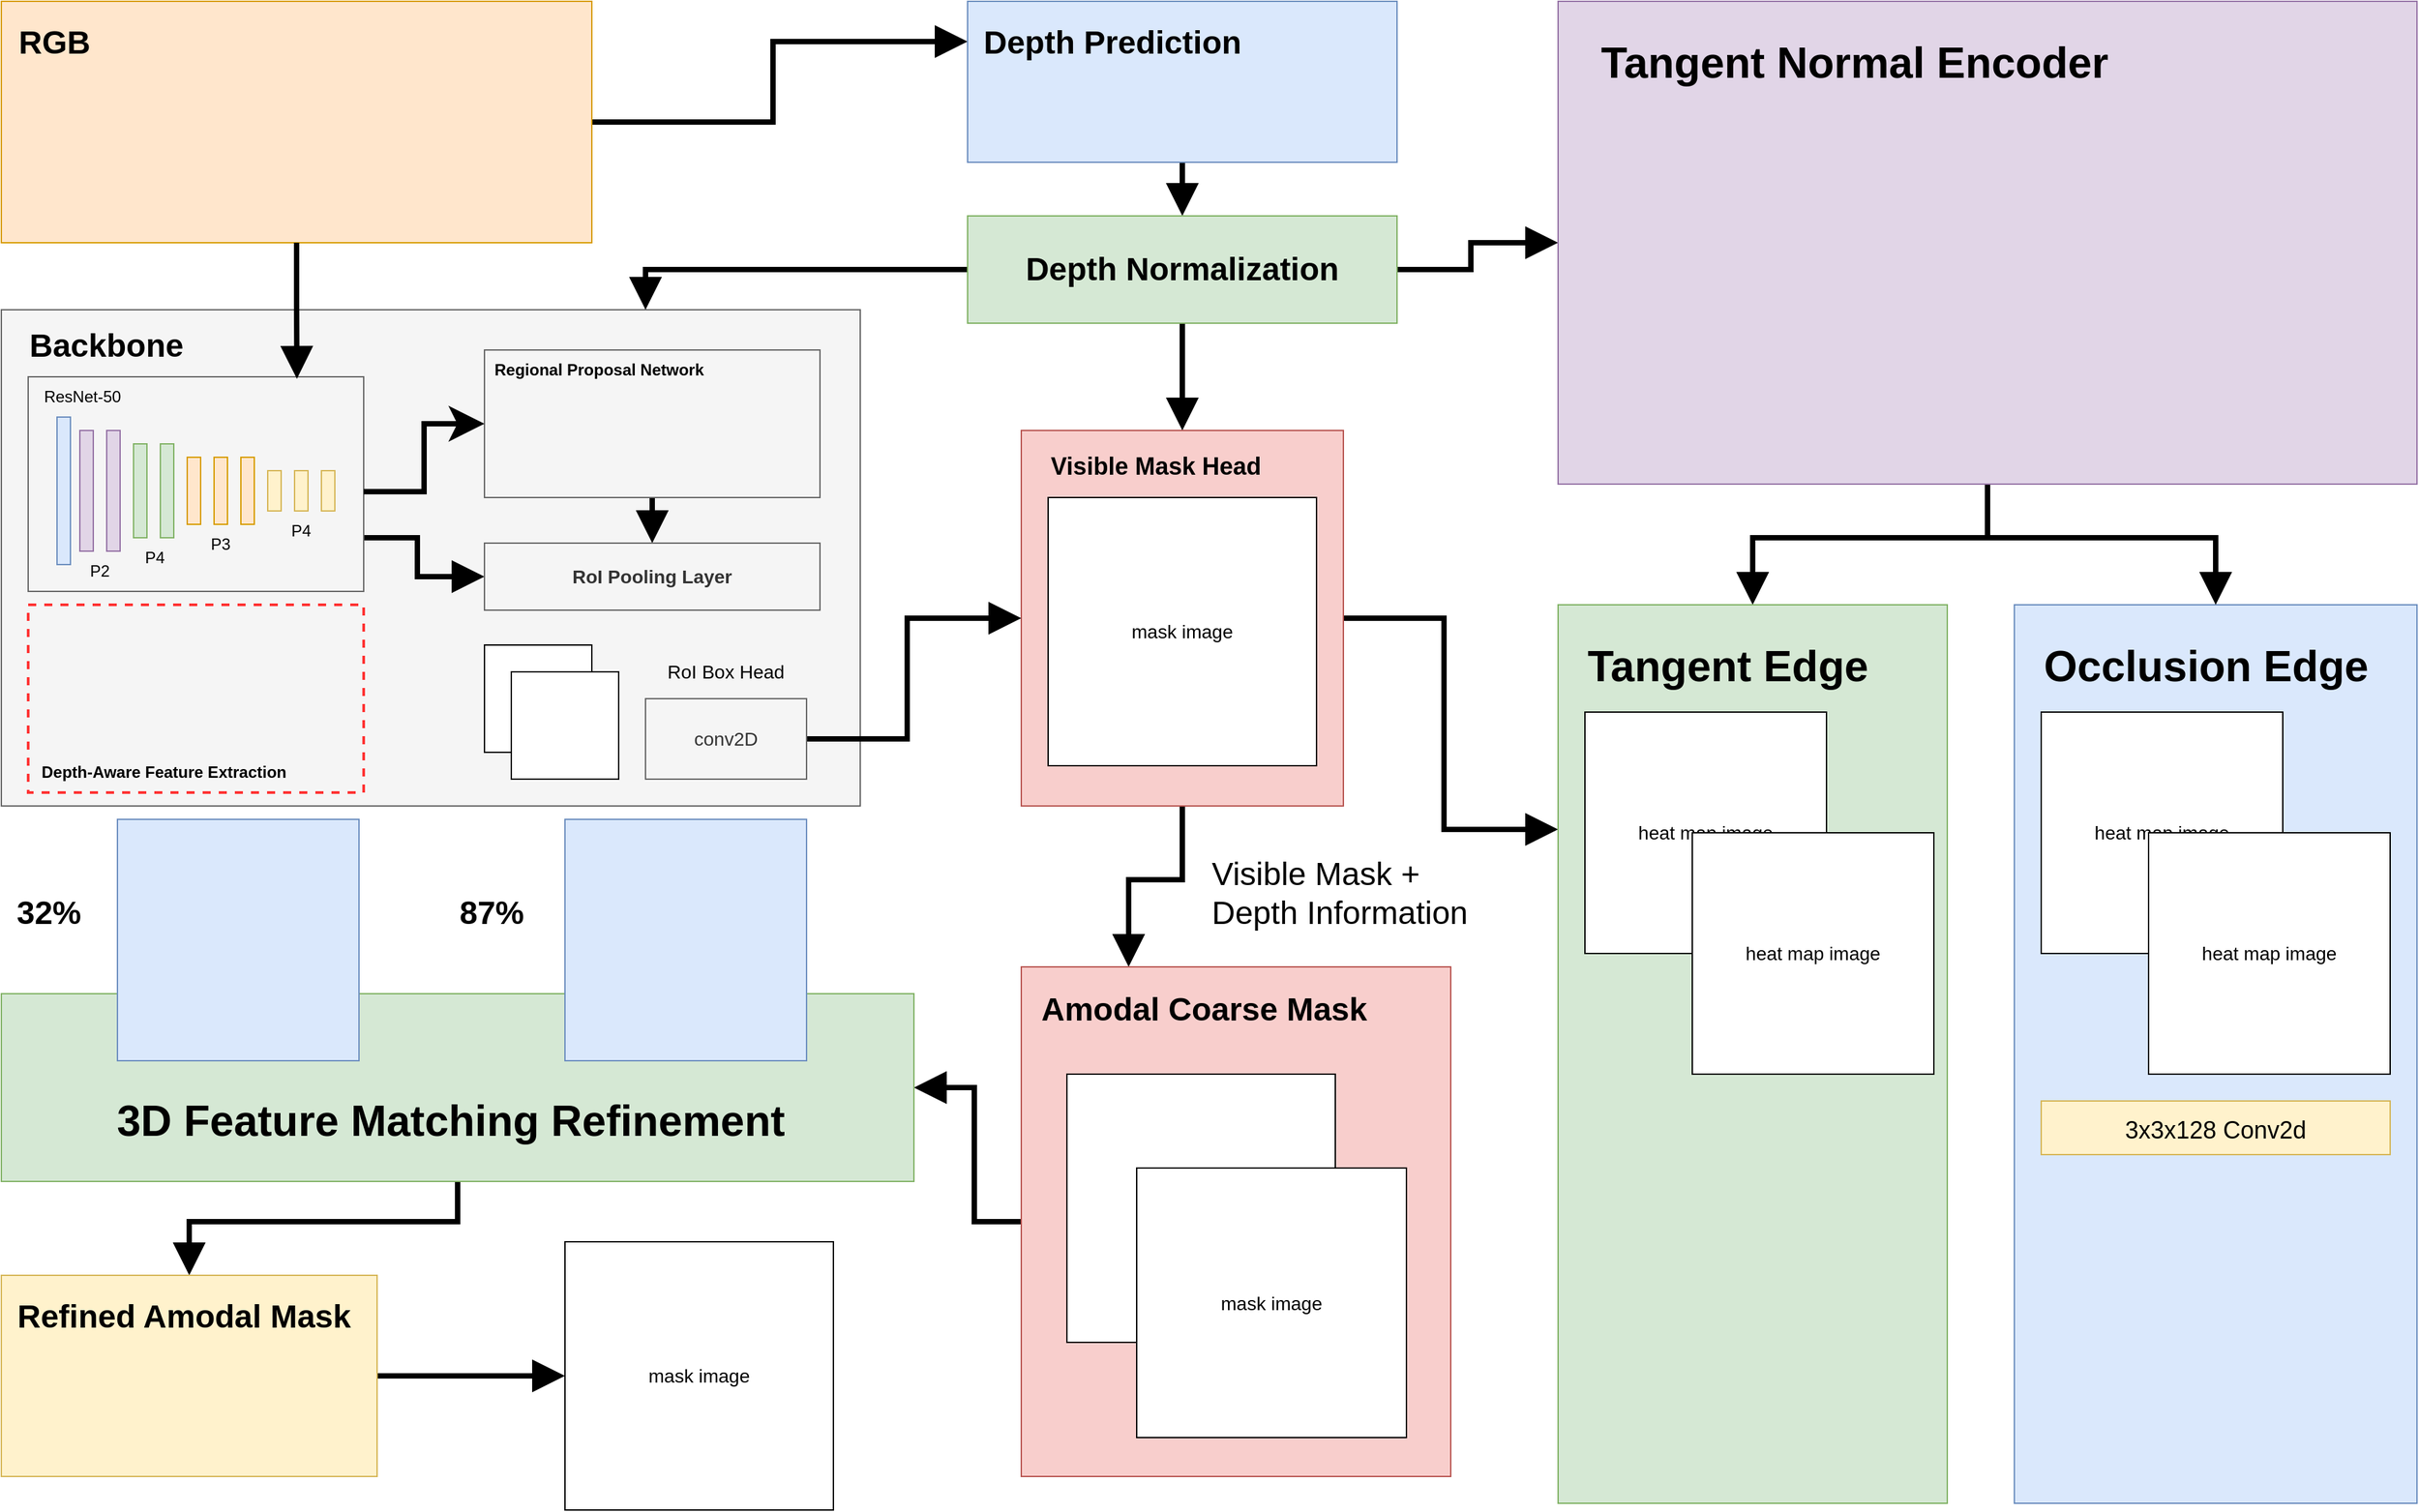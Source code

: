 <mxfile version="20.3.0" type="github">
  <diagram id="AN-StCZbgenjLK352rBk" name="第 1 页">
    <mxGraphModel dx="914" dy="533" grid="1" gridSize="10" guides="1" tooltips="1" connect="1" arrows="1" fold="1" page="1" pageScale="1" pageWidth="1920" pageHeight="1200" math="0" shadow="0">
      <root>
        <mxCell id="0" />
        <mxCell id="1" parent="0" />
        <mxCell id="WeSRy52PTeBeFJiV08kK-59" style="edgeStyle=orthogonalEdgeStyle;rounded=0;jumpSize=6;orthogonalLoop=1;jettySize=auto;html=1;entryX=0;entryY=0.25;entryDx=0;entryDy=0;strokeColor=default;strokeWidth=4;fontSize=24;endArrow=block;endFill=1;startSize=4;endSize=14;targetPerimeterSpacing=4;elbow=vertical;" parent="1" source="WeSRy52PTeBeFJiV08kK-1" target="WeSRy52PTeBeFJiV08kK-2" edge="1">
          <mxGeometry relative="1" as="geometry" />
        </mxCell>
        <mxCell id="WeSRy52PTeBeFJiV08kK-1" value="" style="rounded=0;whiteSpace=wrap;html=1;fillColor=#ffe6cc;strokeColor=#d79b00;" parent="1" vertex="1">
          <mxGeometry x="80" y="40" width="440" height="180" as="geometry" />
        </mxCell>
        <mxCell id="WeSRy52PTeBeFJiV08kK-13" style="edgeStyle=orthogonalEdgeStyle;rounded=0;jumpSize=6;orthogonalLoop=1;jettySize=auto;html=1;exitX=0.5;exitY=1;exitDx=0;exitDy=0;entryX=0.5;entryY=0;entryDx=0;entryDy=0;strokeColor=default;strokeWidth=4;fontSize=24;endArrow=block;endFill=1;startSize=4;endSize=14;targetPerimeterSpacing=4;elbow=vertical;" parent="1" source="WeSRy52PTeBeFJiV08kK-2" target="WeSRy52PTeBeFJiV08kK-12" edge="1">
          <mxGeometry relative="1" as="geometry" />
        </mxCell>
        <mxCell id="WeSRy52PTeBeFJiV08kK-2" value="" style="rounded=0;whiteSpace=wrap;html=1;fillColor=#dae8fc;strokeColor=#6c8ebf;" parent="1" vertex="1">
          <mxGeometry x="800" y="40" width="320" height="120" as="geometry" />
        </mxCell>
        <mxCell id="WeSRy52PTeBeFJiV08kK-4" value="" style="rounded=0;whiteSpace=wrap;html=1;fillColor=#f5f5f5;strokeColor=#666666;fontColor=#333333;" parent="1" vertex="1">
          <mxGeometry x="80" y="270" width="640" height="370" as="geometry" />
        </mxCell>
        <mxCell id="WeSRy52PTeBeFJiV08kK-5" value="&lt;b&gt;&lt;font style=&quot;font-size: 24px;&quot;&gt;Backbone&lt;/font&gt;&lt;/b&gt;" style="text;html=1;align=left;verticalAlign=top;resizable=0;points=[];autosize=1;strokeColor=none;fillColor=none;fontSize=24;" parent="1" vertex="1">
          <mxGeometry x="98.5" y="276" width="140" height="40" as="geometry" />
        </mxCell>
        <mxCell id="WeSRy52PTeBeFJiV08kK-18" style="edgeStyle=orthogonalEdgeStyle;rounded=0;jumpSize=6;orthogonalLoop=1;jettySize=auto;html=1;exitX=0;exitY=0.5;exitDx=0;exitDy=0;entryX=0.75;entryY=0;entryDx=0;entryDy=0;strokeColor=default;strokeWidth=4;fontSize=24;endArrow=block;endFill=1;startSize=4;endSize=14;targetPerimeterSpacing=4;elbow=vertical;" parent="1" source="WeSRy52PTeBeFJiV08kK-12" target="WeSRy52PTeBeFJiV08kK-4" edge="1">
          <mxGeometry relative="1" as="geometry" />
        </mxCell>
        <mxCell id="WeSRy52PTeBeFJiV08kK-20" style="edgeStyle=orthogonalEdgeStyle;rounded=0;jumpSize=6;orthogonalLoop=1;jettySize=auto;html=1;exitX=0.5;exitY=1;exitDx=0;exitDy=0;entryX=0.5;entryY=0;entryDx=0;entryDy=0;strokeColor=default;strokeWidth=4;fontSize=24;endArrow=block;endFill=1;startSize=4;endSize=14;targetPerimeterSpacing=4;elbow=vertical;" parent="1" source="WeSRy52PTeBeFJiV08kK-12" target="WeSRy52PTeBeFJiV08kK-16" edge="1">
          <mxGeometry relative="1" as="geometry" />
        </mxCell>
        <mxCell id="yvVb37gAlsjyuAPtufXv-5" style="edgeStyle=orthogonalEdgeStyle;rounded=0;orthogonalLoop=1;jettySize=auto;html=1;entryX=0;entryY=0.5;entryDx=0;entryDy=0;strokeWidth=4;endArrow=block;endFill=1;endSize=14;startSize=4;targetPerimeterSpacing=4;" edge="1" parent="1" source="WeSRy52PTeBeFJiV08kK-12" target="yvVb37gAlsjyuAPtufXv-3">
          <mxGeometry relative="1" as="geometry" />
        </mxCell>
        <mxCell id="WeSRy52PTeBeFJiV08kK-12" value="&lt;font size=&quot;5&quot;&gt;&lt;b&gt;Depth Normalization&lt;/b&gt;&lt;/font&gt;" style="rounded=0;whiteSpace=wrap;html=1;fillColor=#d5e8d4;strokeColor=#82b366;" parent="1" vertex="1">
          <mxGeometry x="800" y="200" width="320" height="80" as="geometry" />
        </mxCell>
        <mxCell id="WeSRy52PTeBeFJiV08kK-15" value="" style="rounded=0;whiteSpace=wrap;html=1;fontSize=24;fillColor=#dae8fc;strokeColor=#6c8ebf;" parent="1" vertex="1">
          <mxGeometry x="1580" y="490" width="300" height="670" as="geometry" />
        </mxCell>
        <mxCell id="WeSRy52PTeBeFJiV08kK-44" style="edgeStyle=orthogonalEdgeStyle;rounded=0;jumpSize=6;orthogonalLoop=1;jettySize=auto;html=1;entryX=0.25;entryY=0;entryDx=0;entryDy=0;strokeColor=default;strokeWidth=4;fontSize=24;endArrow=block;endFill=1;startSize=4;endSize=14;targetPerimeterSpacing=4;elbow=vertical;" parent="1" source="WeSRy52PTeBeFJiV08kK-16" target="WeSRy52PTeBeFJiV08kK-33" edge="1">
          <mxGeometry relative="1" as="geometry" />
        </mxCell>
        <mxCell id="yvVb37gAlsjyuAPtufXv-16" style="edgeStyle=orthogonalEdgeStyle;rounded=0;orthogonalLoop=1;jettySize=auto;html=1;entryX=0;entryY=0.25;entryDx=0;entryDy=0;strokeWidth=4;endArrow=block;endFill=1;startSize=4;endSize=14;targetPerimeterSpacing=4;" edge="1" parent="1" source="WeSRy52PTeBeFJiV08kK-16" target="yvVb37gAlsjyuAPtufXv-9">
          <mxGeometry relative="1" as="geometry" />
        </mxCell>
        <mxCell id="WeSRy52PTeBeFJiV08kK-16" value="" style="rounded=0;whiteSpace=wrap;html=1;fontSize=24;fillColor=#f8cecc;strokeColor=#b85450;" parent="1" vertex="1">
          <mxGeometry x="840" y="360" width="240" height="280" as="geometry" />
        </mxCell>
        <mxCell id="WeSRy52PTeBeFJiV08kK-30" value="&lt;b&gt;&lt;font style=&quot;font-size: 32px;&quot;&gt;Occlusion Edge&lt;/font&gt;&lt;/b&gt;" style="text;html=1;align=left;verticalAlign=top;resizable=0;points=[];autosize=1;strokeColor=none;fillColor=none;fontSize=24;" parent="1" vertex="1">
          <mxGeometry x="1600" y="510" width="270" height="50" as="geometry" />
        </mxCell>
        <mxCell id="WeSRy52PTeBeFJiV08kK-32" value="&lt;b style=&quot;font-size: 18px;&quot;&gt;&lt;font style=&quot;font-size: 18px;&quot;&gt;Visible Mask Head&lt;/font&gt;&lt;/b&gt;" style="text;html=1;align=left;verticalAlign=top;resizable=0;points=[];autosize=1;strokeColor=none;fillColor=none;fontSize=18;" parent="1" vertex="1">
          <mxGeometry x="860" y="370" width="180" height="30" as="geometry" />
        </mxCell>
        <mxCell id="WeSRy52PTeBeFJiV08kK-50" style="edgeStyle=orthogonalEdgeStyle;rounded=0;jumpSize=6;orthogonalLoop=1;jettySize=auto;html=1;entryX=1;entryY=0.5;entryDx=0;entryDy=0;strokeColor=default;strokeWidth=4;fontSize=24;endArrow=block;endFill=1;startSize=4;endSize=14;targetPerimeterSpacing=4;elbow=vertical;" parent="1" source="WeSRy52PTeBeFJiV08kK-33" target="WeSRy52PTeBeFJiV08kK-45" edge="1">
          <mxGeometry relative="1" as="geometry" />
        </mxCell>
        <mxCell id="WeSRy52PTeBeFJiV08kK-33" value="" style="rounded=0;whiteSpace=wrap;html=1;fontSize=18;fillColor=#f8cecc;strokeColor=#b85450;" parent="1" vertex="1">
          <mxGeometry x="840" y="760" width="320" height="380" as="geometry" />
        </mxCell>
        <mxCell id="WeSRy52PTeBeFJiV08kK-34" value="&lt;b style=&quot;font-size: 24px;&quot;&gt;&lt;font style=&quot;font-size: 24px;&quot;&gt;Amodal Coarse Mask&lt;/font&gt;&lt;/b&gt;" style="text;html=1;align=left;verticalAlign=top;resizable=0;points=[];autosize=1;strokeColor=none;fillColor=none;fontSize=24;" parent="1" vertex="1">
          <mxGeometry x="853" y="771" width="270" height="40" as="geometry" />
        </mxCell>
        <mxCell id="WeSRy52PTeBeFJiV08kK-42" value="Visible Mask +&lt;br&gt;Depth Information" style="text;html=1;align=left;verticalAlign=middle;resizable=0;points=[];autosize=1;strokeColor=none;fillColor=none;fontSize=24;" parent="1" vertex="1">
          <mxGeometry x="980" y="670" width="210" height="70" as="geometry" />
        </mxCell>
        <mxCell id="WeSRy52PTeBeFJiV08kK-56" style="edgeStyle=orthogonalEdgeStyle;rounded=0;jumpSize=6;orthogonalLoop=1;jettySize=auto;html=1;entryX=0.5;entryY=0;entryDx=0;entryDy=0;strokeColor=default;strokeWidth=4;fontSize=32;endArrow=block;endFill=1;startSize=4;endSize=14;targetPerimeterSpacing=4;elbow=vertical;" parent="1" source="WeSRy52PTeBeFJiV08kK-45" target="WeSRy52PTeBeFJiV08kK-54" edge="1">
          <mxGeometry relative="1" as="geometry" />
        </mxCell>
        <mxCell id="WeSRy52PTeBeFJiV08kK-45" value="" style="rounded=0;whiteSpace=wrap;html=1;fontSize=24;fillColor=#d5e8d4;strokeColor=#82b366;" parent="1" vertex="1">
          <mxGeometry x="80" y="780" width="680" height="140" as="geometry" />
        </mxCell>
        <mxCell id="WeSRy52PTeBeFJiV08kK-49" value="" style="rounded=0;whiteSpace=wrap;html=1;fontSize=24;fillColor=#dae8fc;strokeColor=#6c8ebf;" parent="1" vertex="1">
          <mxGeometry x="500" y="650" width="180" height="180" as="geometry" />
        </mxCell>
        <mxCell id="WeSRy52PTeBeFJiV08kK-52" value="&lt;font size=&quot;6&quot;&gt;3D Feature Matching&amp;nbsp;Refinement&lt;/font&gt;" style="text;html=1;strokeColor=none;fillColor=none;align=center;verticalAlign=middle;whiteSpace=wrap;rounded=0;fontSize=24;fontStyle=1" parent="1" vertex="1">
          <mxGeometry x="90" y="840" width="650" height="70" as="geometry" />
        </mxCell>
        <mxCell id="WeSRy52PTeBeFJiV08kK-115" style="edgeStyle=orthogonalEdgeStyle;rounded=0;jumpSize=6;orthogonalLoop=1;jettySize=auto;html=1;entryX=0;entryY=0.5;entryDx=0;entryDy=0;strokeColor=default;strokeWidth=4;fontSize=24;endArrow=block;endFill=1;startSize=4;endSize=14;targetPerimeterSpacing=4;elbow=vertical;" parent="1" source="WeSRy52PTeBeFJiV08kK-54" target="WeSRy52PTeBeFJiV08kK-114" edge="1">
          <mxGeometry relative="1" as="geometry" />
        </mxCell>
        <mxCell id="WeSRy52PTeBeFJiV08kK-54" value="" style="whiteSpace=wrap;html=1;fontSize=32;fillColor=#fff2cc;strokeColor=#d6b656;" parent="1" vertex="1">
          <mxGeometry x="80" y="990" width="280" height="150" as="geometry" />
        </mxCell>
        <mxCell id="WeSRy52PTeBeFJiV08kK-57" value="&lt;b&gt;&lt;font style=&quot;font-size: 24px;&quot;&gt;Depth Prediction&lt;/font&gt;&lt;/b&gt;" style="text;html=1;align=left;verticalAlign=top;resizable=0;points=[];autosize=1;strokeColor=none;fillColor=none;fontSize=18;" parent="1" vertex="1">
          <mxGeometry x="810" y="50" width="220" height="40" as="geometry" />
        </mxCell>
        <mxCell id="WeSRy52PTeBeFJiV08kK-58" value="&lt;b&gt;&lt;font style=&quot;font-size: 24px;&quot;&gt;RGB&lt;/font&gt;&lt;/b&gt;" style="text;html=1;align=left;verticalAlign=top;resizable=0;points=[];autosize=1;strokeColor=none;fillColor=none;fontSize=18;" parent="1" vertex="1">
          <mxGeometry x="91" y="50" width="80" height="40" as="geometry" />
        </mxCell>
        <mxCell id="WeSRy52PTeBeFJiV08kK-96" style="edgeStyle=orthogonalEdgeStyle;rounded=0;jumpSize=6;orthogonalLoop=1;jettySize=auto;html=1;exitX=1;exitY=0.75;exitDx=0;exitDy=0;entryX=0;entryY=0.5;entryDx=0;entryDy=0;strokeColor=default;strokeWidth=4;fontSize=14;endArrow=block;endFill=1;startSize=4;endSize=14;targetPerimeterSpacing=4;elbow=vertical;" parent="1" source="WeSRy52PTeBeFJiV08kK-60" target="WeSRy52PTeBeFJiV08kK-86" edge="1">
          <mxGeometry relative="1" as="geometry" />
        </mxCell>
        <mxCell id="WeSRy52PTeBeFJiV08kK-60" value="" style="rounded=0;whiteSpace=wrap;html=1;fillColor=#f5f5f5;strokeColor=#666666;fontColor=#333333;align=left;" parent="1" vertex="1">
          <mxGeometry x="100" y="320" width="250" height="160" as="geometry" />
        </mxCell>
        <mxCell id="WeSRy52PTeBeFJiV08kK-63" value="ResNet-50" style="text;html=1;align=center;verticalAlign=middle;resizable=0;points=[];autosize=1;strokeColor=none;fillColor=none;fontSize=12;" parent="1" vertex="1">
          <mxGeometry x="100" y="320" width="80" height="30" as="geometry" />
        </mxCell>
        <mxCell id="WeSRy52PTeBeFJiV08kK-68" value="" style="rounded=0;whiteSpace=wrap;html=1;fontSize=12;fillColor=#dae8fc;strokeColor=#6c8ebf;" parent="1" vertex="1">
          <mxGeometry x="121.5" y="350" width="10" height="110" as="geometry" />
        </mxCell>
        <mxCell id="WeSRy52PTeBeFJiV08kK-69" value="" style="rounded=0;whiteSpace=wrap;html=1;fontSize=12;fillColor=#e1d5e7;strokeColor=#9673a6;" parent="1" vertex="1">
          <mxGeometry x="138.5" y="360" width="10" height="90" as="geometry" />
        </mxCell>
        <mxCell id="WeSRy52PTeBeFJiV08kK-70" value="" style="rounded=0;whiteSpace=wrap;html=1;fontSize=12;fillColor=#e1d5e7;strokeColor=#9673a6;" parent="1" vertex="1">
          <mxGeometry x="158.5" y="360" width="10" height="90" as="geometry" />
        </mxCell>
        <mxCell id="WeSRy52PTeBeFJiV08kK-71" value="" style="rounded=0;whiteSpace=wrap;html=1;fontSize=12;fillColor=#d5e8d4;strokeColor=#82b366;" parent="1" vertex="1">
          <mxGeometry x="178.5" y="370" width="10" height="70" as="geometry" />
        </mxCell>
        <mxCell id="WeSRy52PTeBeFJiV08kK-72" value="" style="rounded=0;whiteSpace=wrap;html=1;fontSize=12;fillColor=#d5e8d4;strokeColor=#82b366;" parent="1" vertex="1">
          <mxGeometry x="198.5" y="370" width="10" height="70" as="geometry" />
        </mxCell>
        <mxCell id="WeSRy52PTeBeFJiV08kK-73" value="" style="rounded=0;whiteSpace=wrap;html=1;fontSize=12;fillColor=#ffe6cc;strokeColor=#d79b00;" parent="1" vertex="1">
          <mxGeometry x="218.5" y="380" width="10" height="50" as="geometry" />
        </mxCell>
        <mxCell id="WeSRy52PTeBeFJiV08kK-74" value="" style="rounded=0;whiteSpace=wrap;html=1;fontSize=12;fillColor=#ffe6cc;strokeColor=#d79b00;" parent="1" vertex="1">
          <mxGeometry x="238.5" y="380" width="10" height="50" as="geometry" />
        </mxCell>
        <mxCell id="WeSRy52PTeBeFJiV08kK-75" value="" style="rounded=0;whiteSpace=wrap;html=1;fontSize=12;fillColor=#ffe6cc;strokeColor=#d79b00;" parent="1" vertex="1">
          <mxGeometry x="258.5" y="380" width="10" height="50" as="geometry" />
        </mxCell>
        <mxCell id="WeSRy52PTeBeFJiV08kK-76" value="" style="rounded=0;whiteSpace=wrap;html=1;fontSize=12;fillColor=#fff2cc;strokeColor=#d6b656;" parent="1" vertex="1">
          <mxGeometry x="278.5" y="390" width="10" height="30" as="geometry" />
        </mxCell>
        <mxCell id="WeSRy52PTeBeFJiV08kK-77" value="" style="rounded=0;whiteSpace=wrap;html=1;fontSize=12;fillColor=#fff2cc;strokeColor=#d6b656;" parent="1" vertex="1">
          <mxGeometry x="298.5" y="390" width="10" height="30" as="geometry" />
        </mxCell>
        <mxCell id="WeSRy52PTeBeFJiV08kK-78" value="" style="rounded=0;whiteSpace=wrap;html=1;fontSize=12;fillColor=#fff2cc;strokeColor=#d6b656;" parent="1" vertex="1">
          <mxGeometry x="318.5" y="390" width="10" height="30" as="geometry" />
        </mxCell>
        <mxCell id="WeSRy52PTeBeFJiV08kK-79" value="P2" style="text;html=1;strokeColor=none;fillColor=none;align=center;verticalAlign=middle;whiteSpace=wrap;rounded=0;fontSize=12;" parent="1" vertex="1">
          <mxGeometry x="139.5" y="450" width="27" height="30" as="geometry" />
        </mxCell>
        <mxCell id="WeSRy52PTeBeFJiV08kK-80" value="P4" style="text;html=1;strokeColor=none;fillColor=none;align=center;verticalAlign=middle;whiteSpace=wrap;rounded=0;fontSize=12;" parent="1" vertex="1">
          <mxGeometry x="180.5" y="440" width="27" height="30" as="geometry" />
        </mxCell>
        <mxCell id="WeSRy52PTeBeFJiV08kK-81" value="P3" style="text;html=1;strokeColor=none;fillColor=none;align=center;verticalAlign=middle;whiteSpace=wrap;rounded=0;fontSize=12;" parent="1" vertex="1">
          <mxGeometry x="230" y="430" width="27" height="30" as="geometry" />
        </mxCell>
        <mxCell id="WeSRy52PTeBeFJiV08kK-82" value="P4" style="text;html=1;strokeColor=none;fillColor=none;align=center;verticalAlign=middle;whiteSpace=wrap;rounded=0;fontSize=12;" parent="1" vertex="1">
          <mxGeometry x="290" y="420" width="27" height="30" as="geometry" />
        </mxCell>
        <mxCell id="WeSRy52PTeBeFJiV08kK-88" style="edgeStyle=orthogonalEdgeStyle;rounded=0;jumpSize=6;orthogonalLoop=1;jettySize=auto;html=1;entryX=0.5;entryY=0;entryDx=0;entryDy=0;strokeColor=default;strokeWidth=4;fontSize=14;endArrow=block;endFill=1;startSize=4;endSize=14;targetPerimeterSpacing=4;elbow=vertical;" parent="1" source="WeSRy52PTeBeFJiV08kK-83" target="WeSRy52PTeBeFJiV08kK-86" edge="1">
          <mxGeometry relative="1" as="geometry" />
        </mxCell>
        <mxCell id="WeSRy52PTeBeFJiV08kK-83" value="" style="rounded=0;whiteSpace=wrap;html=1;fillColor=#f5f5f5;strokeColor=#666666;fontColor=#333333;align=left;" parent="1" vertex="1">
          <mxGeometry x="440" y="300" width="250" height="110" as="geometry" />
        </mxCell>
        <mxCell id="WeSRy52PTeBeFJiV08kK-84" value="Regional Proposal Network" style="text;html=1;align=center;verticalAlign=middle;resizable=0;points=[];autosize=1;strokeColor=none;fillColor=none;fontSize=12;fontStyle=1" parent="1" vertex="1">
          <mxGeometry x="435" y="300" width="180" height="30" as="geometry" />
        </mxCell>
        <mxCell id="WeSRy52PTeBeFJiV08kK-85" value="" style="endArrow=classic;html=1;rounded=0;strokeColor=default;strokeWidth=4;fontSize=12;startSize=4;endSize=14;targetPerimeterSpacing=4;elbow=vertical;jumpSize=6;exitX=1;exitY=0.535;exitDx=0;exitDy=0;exitPerimeter=0;entryX=0;entryY=0.5;entryDx=0;entryDy=0;edgeStyle=orthogonalEdgeStyle;" parent="1" source="WeSRy52PTeBeFJiV08kK-60" target="WeSRy52PTeBeFJiV08kK-83" edge="1">
          <mxGeometry width="50" height="50" relative="1" as="geometry">
            <mxPoint x="440" y="490" as="sourcePoint" />
            <mxPoint x="490" y="440" as="targetPoint" />
          </mxGeometry>
        </mxCell>
        <mxCell id="WeSRy52PTeBeFJiV08kK-86" value="&lt;b&gt;&lt;font style=&quot;font-size: 14px;&quot;&gt;RoI Pooling Layer&lt;/font&gt;&lt;/b&gt;" style="rounded=0;whiteSpace=wrap;html=1;fontSize=12;fillColor=#f5f5f5;fontColor=#333333;strokeColor=#666666;" parent="1" vertex="1">
          <mxGeometry x="440" y="444" width="250" height="50" as="geometry" />
        </mxCell>
        <mxCell id="WeSRy52PTeBeFJiV08kK-90" value="" style="whiteSpace=wrap;html=1;aspect=fixed;fontSize=14;" parent="1" vertex="1">
          <mxGeometry x="440" y="520" width="80" height="80" as="geometry" />
        </mxCell>
        <mxCell id="WeSRy52PTeBeFJiV08kK-91" value="" style="whiteSpace=wrap;html=1;aspect=fixed;fontSize=14;" parent="1" vertex="1">
          <mxGeometry x="460" y="540" width="80" height="80" as="geometry" />
        </mxCell>
        <mxCell id="WeSRy52PTeBeFJiV08kK-92" value="RoI Box Head" style="text;html=1;strokeColor=none;fillColor=none;align=center;verticalAlign=middle;whiteSpace=wrap;rounded=0;fontSize=14;" parent="1" vertex="1">
          <mxGeometry x="560" y="520" width="120" height="40" as="geometry" />
        </mxCell>
        <mxCell id="WeSRy52PTeBeFJiV08kK-97" style="edgeStyle=orthogonalEdgeStyle;rounded=0;jumpSize=6;orthogonalLoop=1;jettySize=auto;html=1;entryX=0;entryY=0.5;entryDx=0;entryDy=0;strokeColor=default;strokeWidth=4;fontSize=14;endArrow=block;endFill=1;startSize=4;endSize=14;targetPerimeterSpacing=4;elbow=vertical;" parent="1" source="WeSRy52PTeBeFJiV08kK-93" target="WeSRy52PTeBeFJiV08kK-16" edge="1">
          <mxGeometry relative="1" as="geometry" />
        </mxCell>
        <mxCell id="WeSRy52PTeBeFJiV08kK-93" value="conv2D" style="rounded=0;whiteSpace=wrap;html=1;fontSize=14;fillColor=#f5f5f5;fontColor=#333333;strokeColor=#666666;" parent="1" vertex="1">
          <mxGeometry x="560" y="560" width="120" height="60" as="geometry" />
        </mxCell>
        <mxCell id="WeSRy52PTeBeFJiV08kK-98" style="edgeStyle=orthogonalEdgeStyle;rounded=0;jumpSize=6;orthogonalLoop=1;jettySize=auto;html=1;entryX=0.801;entryY=0.009;entryDx=0;entryDy=0;strokeColor=default;strokeWidth=4;fontSize=14;endArrow=block;endFill=1;startSize=4;endSize=14;targetPerimeterSpacing=4;elbow=vertical;entryPerimeter=0;" parent="1" source="WeSRy52PTeBeFJiV08kK-1" target="WeSRy52PTeBeFJiV08kK-60" edge="1">
          <mxGeometry relative="1" as="geometry" />
        </mxCell>
        <mxCell id="WeSRy52PTeBeFJiV08kK-104" value="mask image" style="whiteSpace=wrap;html=1;aspect=fixed;fontSize=14;" parent="1" vertex="1">
          <mxGeometry x="860" y="410" width="200" height="200" as="geometry" />
        </mxCell>
        <mxCell id="WeSRy52PTeBeFJiV08kK-105" value="heat map image" style="whiteSpace=wrap;html=1;aspect=fixed;fontSize=14;" parent="1" vertex="1">
          <mxGeometry x="1600" y="570" width="180" height="180" as="geometry" />
        </mxCell>
        <mxCell id="WeSRy52PTeBeFJiV08kK-107" value="heat map image" style="whiteSpace=wrap;html=1;aspect=fixed;fontSize=14;" parent="1" vertex="1">
          <mxGeometry x="1680" y="660" width="180" height="180" as="geometry" />
        </mxCell>
        <mxCell id="WeSRy52PTeBeFJiV08kK-108" value="mask image" style="whiteSpace=wrap;html=1;aspect=fixed;fontSize=14;" parent="1" vertex="1">
          <mxGeometry x="874" y="840" width="200" height="200" as="geometry" />
        </mxCell>
        <mxCell id="WeSRy52PTeBeFJiV08kK-113" value="&lt;b&gt;Refined Amodal Mask&lt;/b&gt;" style="text;html=1;align=left;verticalAlign=top;resizable=0;points=[];autosize=1;strokeColor=none;fillColor=none;fontSize=24;" parent="1" vertex="1">
          <mxGeometry x="90" y="1000" width="270" height="40" as="geometry" />
        </mxCell>
        <mxCell id="WeSRy52PTeBeFJiV08kK-114" value="mask image" style="whiteSpace=wrap;html=1;aspect=fixed;fontSize=14;" parent="1" vertex="1">
          <mxGeometry x="500" y="965" width="200" height="200" as="geometry" />
        </mxCell>
        <mxCell id="yvVb37gAlsjyuAPtufXv-13" style="edgeStyle=orthogonalEdgeStyle;rounded=0;orthogonalLoop=1;jettySize=auto;html=1;entryX=0.5;entryY=0;entryDx=0;entryDy=0;strokeWidth=4;endArrow=block;endFill=1;startSize=4;endSize=14;targetPerimeterSpacing=4;" edge="1" parent="1" source="yvVb37gAlsjyuAPtufXv-3" target="yvVb37gAlsjyuAPtufXv-9">
          <mxGeometry relative="1" as="geometry" />
        </mxCell>
        <mxCell id="yvVb37gAlsjyuAPtufXv-14" style="edgeStyle=orthogonalEdgeStyle;rounded=0;orthogonalLoop=1;jettySize=auto;html=1;entryX=0.5;entryY=0;entryDx=0;entryDy=0;strokeWidth=4;endArrow=block;endFill=1;startSize=4;endSize=14;targetPerimeterSpacing=4;" edge="1" parent="1" source="yvVb37gAlsjyuAPtufXv-3" target="WeSRy52PTeBeFJiV08kK-15">
          <mxGeometry relative="1" as="geometry" />
        </mxCell>
        <mxCell id="yvVb37gAlsjyuAPtufXv-3" value="" style="rounded=0;whiteSpace=wrap;html=1;fontSize=24;fillColor=#e1d5e7;strokeColor=#9673a6;" vertex="1" parent="1">
          <mxGeometry x="1240" y="40" width="640" height="360" as="geometry" />
        </mxCell>
        <mxCell id="yvVb37gAlsjyuAPtufXv-4" value="&lt;b&gt;&lt;font style=&quot;font-size: 32px;&quot;&gt;Tangent Normal Encoder&lt;/font&gt;&lt;/b&gt;" style="text;html=1;align=left;verticalAlign=top;resizable=0;points=[];autosize=1;strokeColor=none;fillColor=none;fontSize=24;" vertex="1" parent="1">
          <mxGeometry x="1270" y="60" width="400" height="50" as="geometry" />
        </mxCell>
        <mxCell id="yvVb37gAlsjyuAPtufXv-9" value="" style="rounded=0;whiteSpace=wrap;html=1;fontSize=24;fillColor=#d5e8d4;strokeColor=#82b366;" vertex="1" parent="1">
          <mxGeometry x="1240" y="490" width="290" height="670" as="geometry" />
        </mxCell>
        <mxCell id="yvVb37gAlsjyuAPtufXv-10" value="&lt;b&gt;&lt;font style=&quot;font-size: 32px;&quot;&gt;Tangent Edge&lt;/font&gt;&lt;/b&gt;" style="text;html=1;align=left;verticalAlign=top;resizable=0;points=[];autosize=1;strokeColor=none;fillColor=none;fontSize=24;" vertex="1" parent="1">
          <mxGeometry x="1260" y="510" width="230" height="50" as="geometry" />
        </mxCell>
        <mxCell id="yvVb37gAlsjyuAPtufXv-11" value="heat map image" style="whiteSpace=wrap;html=1;aspect=fixed;fontSize=14;" vertex="1" parent="1">
          <mxGeometry x="1260" y="570" width="180" height="180" as="geometry" />
        </mxCell>
        <mxCell id="yvVb37gAlsjyuAPtufXv-12" value="heat map image" style="whiteSpace=wrap;html=1;aspect=fixed;fontSize=14;" vertex="1" parent="1">
          <mxGeometry x="1340" y="660" width="180" height="180" as="geometry" />
        </mxCell>
        <mxCell id="WeSRy52PTeBeFJiV08kK-109" value="mask image" style="whiteSpace=wrap;html=1;aspect=fixed;fontSize=14;" parent="1" vertex="1">
          <mxGeometry x="926" y="910" width="201" height="201" as="geometry" />
        </mxCell>
        <mxCell id="yvVb37gAlsjyuAPtufXv-29" value="" style="rounded=0;whiteSpace=wrap;html=1;fontSize=24;fillColor=#dae8fc;strokeColor=#6c8ebf;" vertex="1" parent="1">
          <mxGeometry x="166.5" y="650" width="180" height="180" as="geometry" />
        </mxCell>
        <mxCell id="yvVb37gAlsjyuAPtufXv-31" value="87%" style="text;html=1;align=center;verticalAlign=middle;resizable=0;points=[];autosize=1;strokeColor=none;fillColor=none;fontStyle=1;fontSize=24;" vertex="1" parent="1">
          <mxGeometry x="410" y="700" width="70" height="40" as="geometry" />
        </mxCell>
        <mxCell id="yvVb37gAlsjyuAPtufXv-32" value="32%" style="text;html=1;align=center;verticalAlign=middle;resizable=0;points=[];autosize=1;strokeColor=none;fillColor=none;fontStyle=1;fontSize=24;" vertex="1" parent="1">
          <mxGeometry x="80" y="700" width="70" height="40" as="geometry" />
        </mxCell>
        <mxCell id="yvVb37gAlsjyuAPtufXv-33" value="" style="rounded=0;whiteSpace=wrap;html=1;fontSize=24;fillColor=none;strokeColor=#FF3333;dashed=1;strokeWidth=2;perimeterSpacing=4;" vertex="1" parent="1">
          <mxGeometry x="100" y="490" width="250" height="140" as="geometry" />
        </mxCell>
        <mxCell id="yvVb37gAlsjyuAPtufXv-35" value="&lt;font size=&quot;1&quot;&gt;&lt;b style=&quot;font-size: 12px;&quot;&gt;Depth-Aware Feature Extraction&lt;/b&gt;&lt;/font&gt;" style="text;html=1;align=left;verticalAlign=middle;resizable=0;points=[];autosize=1;strokeColor=none;fillColor=none;fontSize=24;" vertex="1" parent="1">
          <mxGeometry x="107.5" y="591" width="210" height="40" as="geometry" />
        </mxCell>
        <mxCell id="yvVb37gAlsjyuAPtufXv-37" value="&lt;font style=&quot;font-size: 18px;&quot;&gt;3x3x128 Conv2d&lt;/font&gt;" style="rounded=0;whiteSpace=wrap;html=1;fontSize=24;fillColor=#fff2cc;strokeColor=#d6b656;" vertex="1" parent="1">
          <mxGeometry x="1600" y="860" width="260" height="40" as="geometry" />
        </mxCell>
      </root>
    </mxGraphModel>
  </diagram>
</mxfile>
